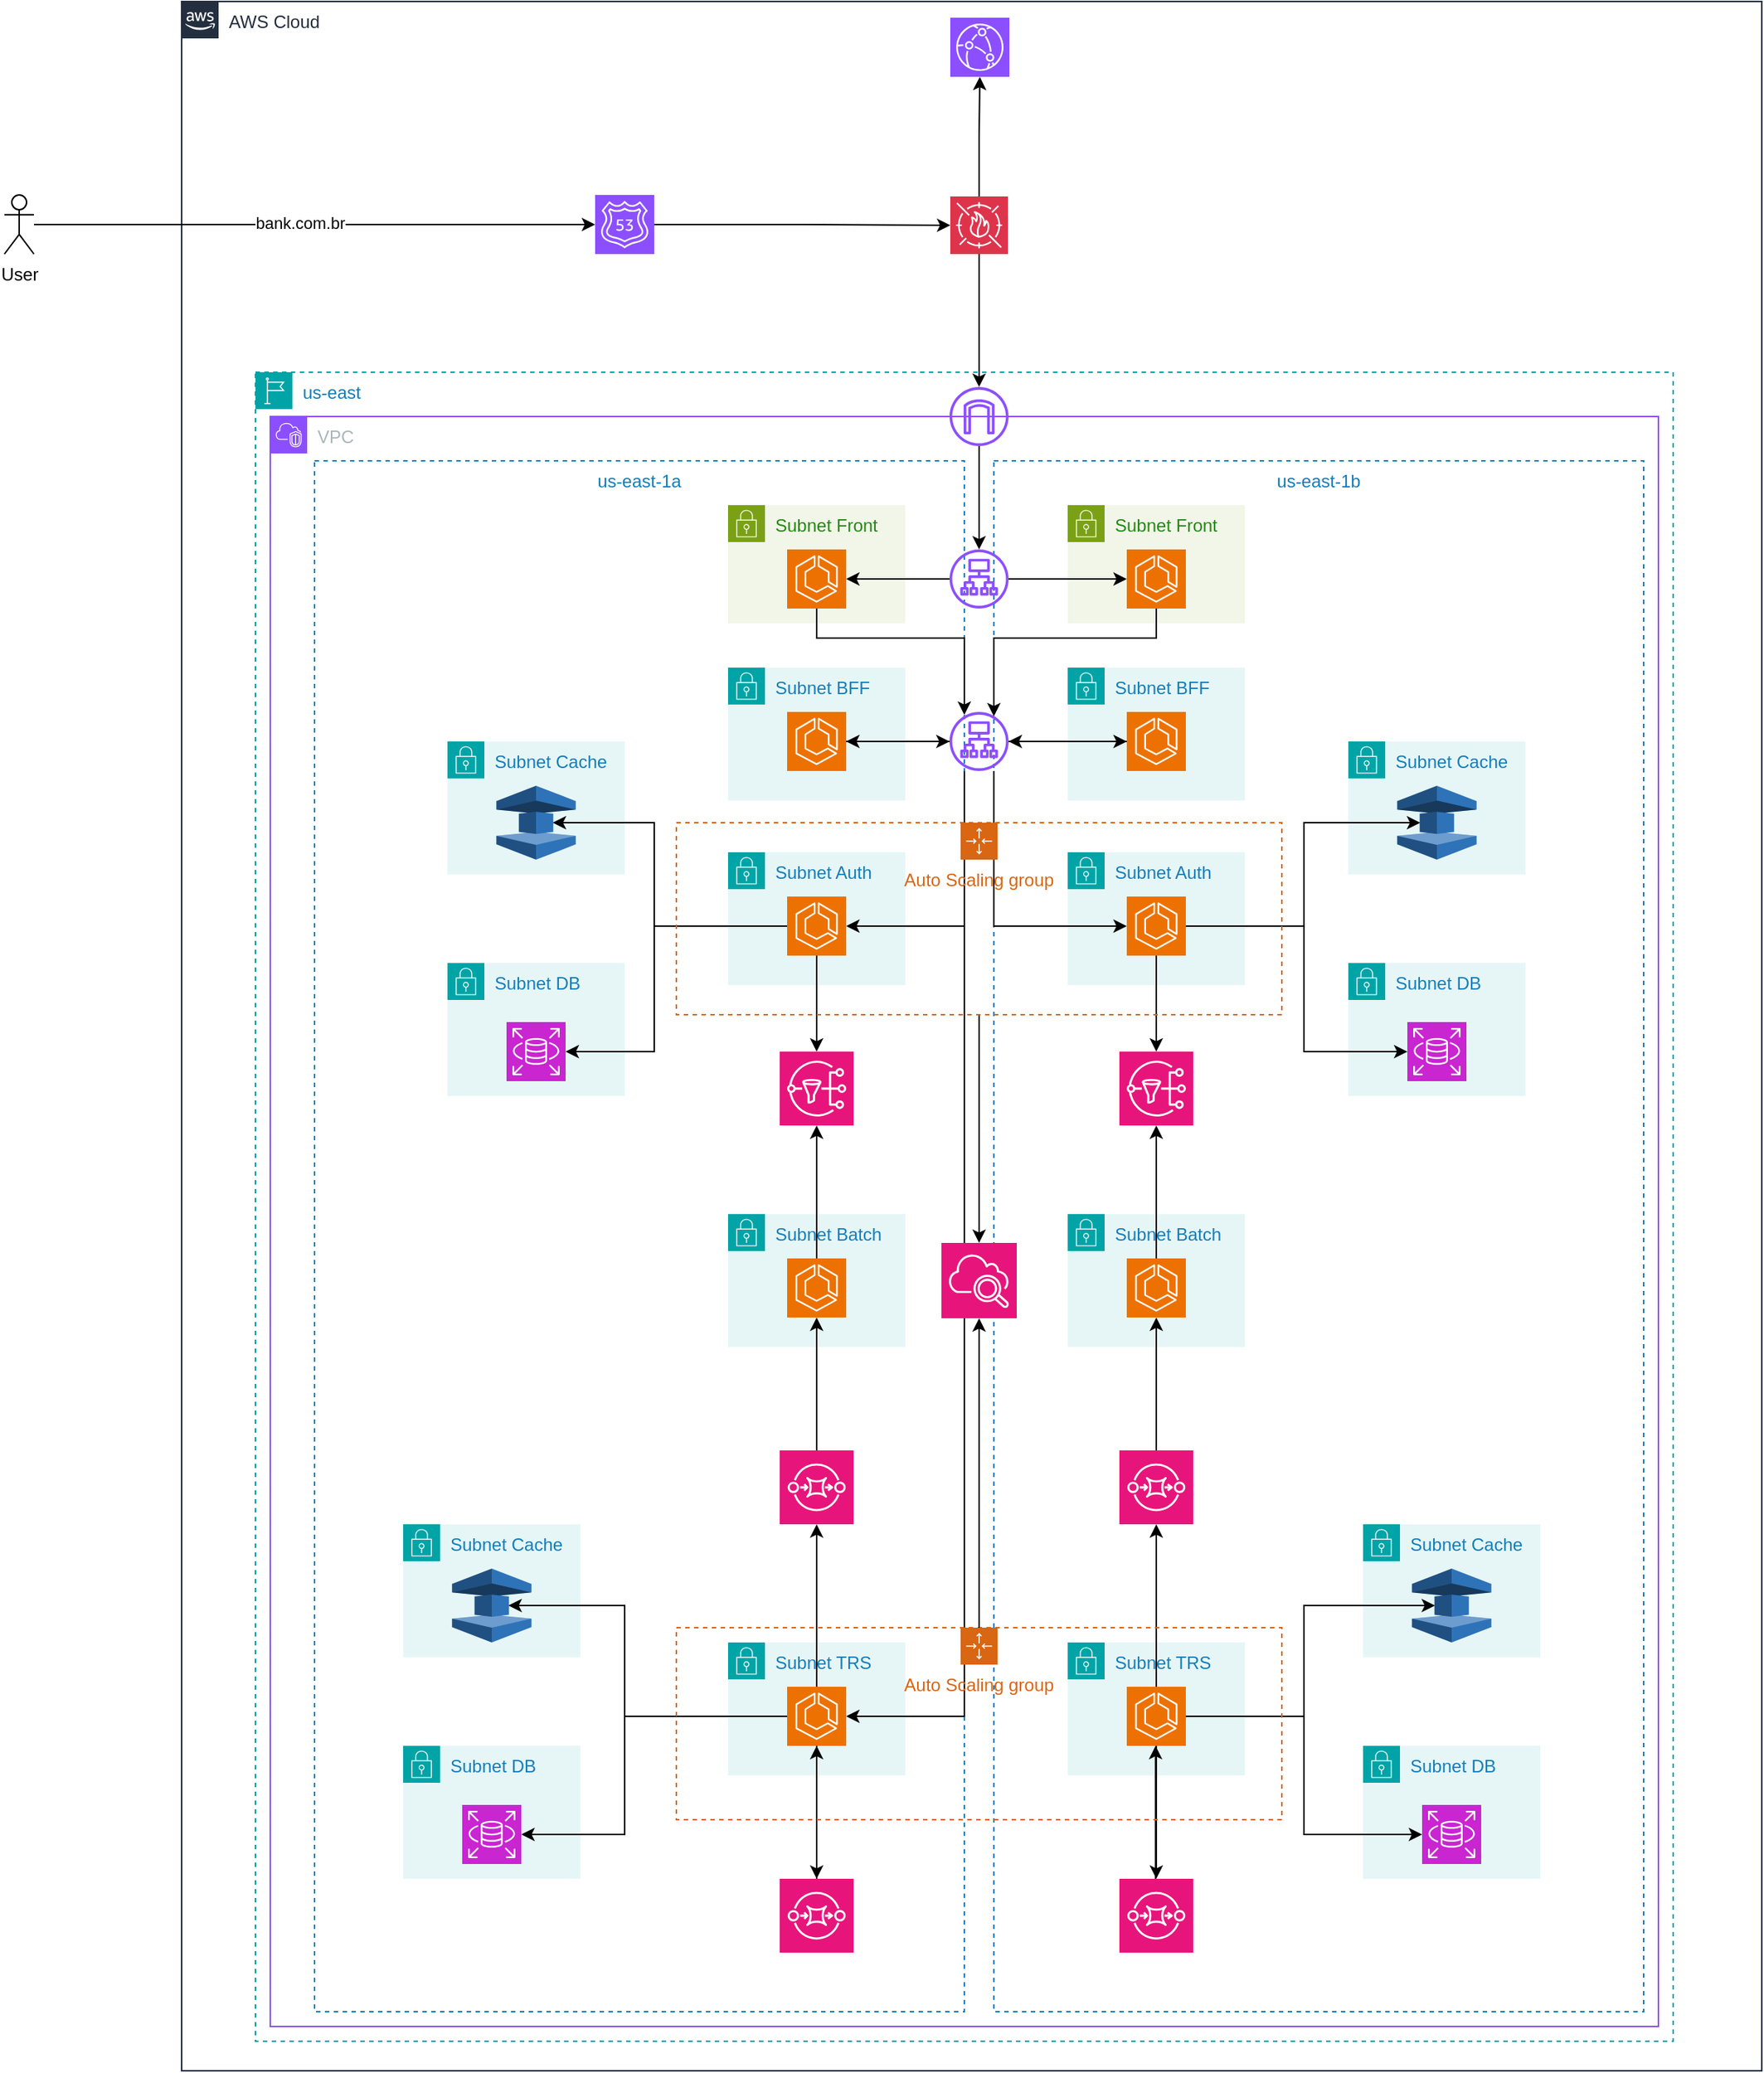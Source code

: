 <mxfile version="28.1.1">
  <diagram name="Página-1" id="1SGVTc56Pcw7ZlJBXdEu">
    <mxGraphModel dx="2775" dy="1402" grid="1" gridSize="10" guides="1" tooltips="1" connect="1" arrows="1" fold="1" page="1" pageScale="1" pageWidth="1600" pageHeight="2000" math="0" shadow="0">
      <root>
        <mxCell id="0" />
        <mxCell id="1" parent="0" />
        <mxCell id="okAwY-tgfTyeRXuGv9zp-173" value="AWS Cloud" style="points=[[0,0],[0.25,0],[0.5,0],[0.75,0],[1,0],[1,0.25],[1,0.5],[1,0.75],[1,1],[0.75,1],[0.5,1],[0.25,1],[0,1],[0,0.75],[0,0.5],[0,0.25]];outlineConnect=0;gradientColor=none;html=1;whiteSpace=wrap;fontSize=12;fontStyle=0;container=1;pointerEvents=0;collapsible=0;recursiveResize=0;shape=mxgraph.aws4.group;grIcon=mxgraph.aws4.group_aws_cloud_alt;strokeColor=#232F3E;fillColor=none;verticalAlign=top;align=left;spacingLeft=30;fontColor=#232F3E;dashed=0;" vertex="1" parent="1">
          <mxGeometry x="290" y="300" width="1070" height="1401" as="geometry" />
        </mxCell>
        <mxCell id="okAwY-tgfTyeRXuGv9zp-6" value="" style="sketch=0;points=[[0,0,0],[0.25,0,0],[0.5,0,0],[0.75,0,0],[1,0,0],[0,1,0],[0.25,1,0],[0.5,1,0],[0.75,1,0],[1,1,0],[0,0.25,0],[0,0.5,0],[0,0.75,0],[1,0.25,0],[1,0.5,0],[1,0.75,0]];outlineConnect=0;fontColor=#232F3E;fillColor=#DD344C;strokeColor=#ffffff;dashed=0;verticalLabelPosition=bottom;verticalAlign=top;align=center;html=1;fontSize=12;fontStyle=0;aspect=fixed;shape=mxgraph.aws4.resourceIcon;resIcon=mxgraph.aws4.waf;" vertex="1" parent="okAwY-tgfTyeRXuGv9zp-173">
          <mxGeometry x="520.5" y="132" width="39" height="39" as="geometry" />
        </mxCell>
        <mxCell id="okAwY-tgfTyeRXuGv9zp-80" value="" style="sketch=0;points=[[0,0,0],[0.25,0,0],[0.5,0,0],[0.75,0,0],[1,0,0],[0,1,0],[0.25,1,0],[0.5,1,0],[0.75,1,0],[1,1,0],[0,0.25,0],[0,0.5,0],[0,0.75,0],[1,0.25,0],[1,0.5,0],[1,0.75,0]];outlineConnect=0;fontColor=#232F3E;fillColor=#8C4FFF;strokeColor=#ffffff;dashed=0;verticalLabelPosition=bottom;verticalAlign=top;align=center;html=1;fontSize=12;fontStyle=0;aspect=fixed;shape=mxgraph.aws4.resourceIcon;resIcon=mxgraph.aws4.cloudfront;" vertex="1" parent="okAwY-tgfTyeRXuGv9zp-173">
          <mxGeometry x="520.5" y="11" width="40" height="40" as="geometry" />
        </mxCell>
        <mxCell id="okAwY-tgfTyeRXuGv9zp-81" value="" style="edgeStyle=orthogonalEdgeStyle;rounded=0;orthogonalLoop=1;jettySize=auto;html=1;" edge="1" parent="okAwY-tgfTyeRXuGv9zp-173" source="okAwY-tgfTyeRXuGv9zp-6" target="okAwY-tgfTyeRXuGv9zp-80">
          <mxGeometry relative="1" as="geometry" />
        </mxCell>
        <mxCell id="okAwY-tgfTyeRXuGv9zp-3" value="" style="edgeStyle=orthogonalEdgeStyle;rounded=0;orthogonalLoop=1;jettySize=auto;html=1;" edge="1" parent="1" source="okAwY-tgfTyeRXuGv9zp-1" target="okAwY-tgfTyeRXuGv9zp-2">
          <mxGeometry relative="1" as="geometry" />
        </mxCell>
        <mxCell id="okAwY-tgfTyeRXuGv9zp-5" value="bank.com.br" style="edgeLabel;html=1;align=center;verticalAlign=middle;resizable=0;points=[];" vertex="1" connectable="0" parent="okAwY-tgfTyeRXuGv9zp-3">
          <mxGeometry x="-0.054" y="1" relative="1" as="geometry">
            <mxPoint as="offset" />
          </mxGeometry>
        </mxCell>
        <mxCell id="okAwY-tgfTyeRXuGv9zp-1" value="User" style="shape=umlActor;verticalLabelPosition=bottom;verticalAlign=top;html=1;outlineConnect=0;" vertex="1" parent="1">
          <mxGeometry x="170" y="431" width="20" height="40" as="geometry" />
        </mxCell>
        <mxCell id="okAwY-tgfTyeRXuGv9zp-7" value="" style="edgeStyle=orthogonalEdgeStyle;rounded=0;orthogonalLoop=1;jettySize=auto;html=1;" edge="1" parent="1" source="okAwY-tgfTyeRXuGv9zp-2" target="okAwY-tgfTyeRXuGv9zp-6">
          <mxGeometry relative="1" as="geometry" />
        </mxCell>
        <mxCell id="okAwY-tgfTyeRXuGv9zp-2" value="" style="sketch=0;points=[[0,0,0],[0.25,0,0],[0.5,0,0],[0.75,0,0],[1,0,0],[0,1,0],[0.25,1,0],[0.5,1,0],[0.75,1,0],[1,1,0],[0,0.25,0],[0,0.5,0],[0,0.75,0],[1,0.25,0],[1,0.5,0],[1,0.75,0]];outlineConnect=0;fontColor=#232F3E;fillColor=#8C4FFF;strokeColor=#ffffff;dashed=0;verticalLabelPosition=bottom;verticalAlign=top;align=center;html=1;fontSize=12;fontStyle=0;aspect=fixed;shape=mxgraph.aws4.resourceIcon;resIcon=mxgraph.aws4.route_53;" vertex="1" parent="1">
          <mxGeometry x="570" y="431" width="40" height="40" as="geometry" />
        </mxCell>
        <mxCell id="okAwY-tgfTyeRXuGv9zp-21" style="edgeStyle=orthogonalEdgeStyle;rounded=0;orthogonalLoop=1;jettySize=auto;html=1;exitX=0.5;exitY=1;exitDx=0;exitDy=0;exitPerimeter=0;" edge="1" parent="1" source="okAwY-tgfTyeRXuGv9zp-6" target="okAwY-tgfTyeRXuGv9zp-20">
          <mxGeometry relative="1" as="geometry" />
        </mxCell>
        <mxCell id="okAwY-tgfTyeRXuGv9zp-10" value="us-east" style="points=[[0,0],[0.25,0],[0.5,0],[0.75,0],[1,0],[1,0.25],[1,0.5],[1,0.75],[1,1],[0.75,1],[0.5,1],[0.25,1],[0,1],[0,0.75],[0,0.5],[0,0.25]];outlineConnect=0;gradientColor=none;html=1;whiteSpace=wrap;fontSize=12;fontStyle=0;container=1;pointerEvents=0;collapsible=0;recursiveResize=0;shape=mxgraph.aws4.group;grIcon=mxgraph.aws4.group_region;strokeColor=#00A4A6;fillColor=none;verticalAlign=top;align=left;spacingLeft=30;fontColor=#147EBA;dashed=1;" vertex="1" parent="1">
          <mxGeometry x="340" y="551" width="960" height="1130" as="geometry" />
        </mxCell>
        <mxCell id="okAwY-tgfTyeRXuGv9zp-11" value="VPC" style="points=[[0,0],[0.25,0],[0.5,0],[0.75,0],[1,0],[1,0.25],[1,0.5],[1,0.75],[1,1],[0.75,1],[0.5,1],[0.25,1],[0,1],[0,0.75],[0,0.5],[0,0.25]];outlineConnect=0;gradientColor=none;html=1;whiteSpace=wrap;fontSize=12;fontStyle=0;container=1;pointerEvents=0;collapsible=0;recursiveResize=0;shape=mxgraph.aws4.group;grIcon=mxgraph.aws4.group_vpc2;strokeColor=#8C4FFF;fillColor=none;verticalAlign=top;align=left;spacingLeft=30;fontColor=#AAB7B8;dashed=0;" vertex="1" parent="okAwY-tgfTyeRXuGv9zp-10">
          <mxGeometry x="10" y="30" width="940" height="1090" as="geometry" />
        </mxCell>
        <mxCell id="okAwY-tgfTyeRXuGv9zp-12" value="us-east-1a" style="fillColor=none;strokeColor=#147EBA;dashed=1;verticalAlign=top;fontStyle=0;fontColor=#147EBA;whiteSpace=wrap;html=1;" vertex="1" parent="okAwY-tgfTyeRXuGv9zp-11">
          <mxGeometry x="30" y="30" width="440" height="1050" as="geometry" />
        </mxCell>
        <mxCell id="okAwY-tgfTyeRXuGv9zp-14" value="us-east-1b" style="fillColor=none;strokeColor=#147EBA;dashed=1;verticalAlign=top;fontStyle=0;fontColor=#147EBA;whiteSpace=wrap;html=1;" vertex="1" parent="okAwY-tgfTyeRXuGv9zp-11">
          <mxGeometry x="490" y="30" width="440" height="1050" as="geometry" />
        </mxCell>
        <mxCell id="okAwY-tgfTyeRXuGv9zp-15" value="Subnet Front" style="points=[[0,0],[0.25,0],[0.5,0],[0.75,0],[1,0],[1,0.25],[1,0.5],[1,0.75],[1,1],[0.75,1],[0.5,1],[0.25,1],[0,1],[0,0.75],[0,0.5],[0,0.25]];outlineConnect=0;gradientColor=none;html=1;whiteSpace=wrap;fontSize=12;fontStyle=0;container=1;pointerEvents=0;collapsible=0;recursiveResize=0;shape=mxgraph.aws4.group;grIcon=mxgraph.aws4.group_security_group;grStroke=0;strokeColor=#7AA116;fillColor=#F2F6E8;verticalAlign=top;align=left;spacingLeft=30;fontColor=#248814;dashed=0;" vertex="1" parent="okAwY-tgfTyeRXuGv9zp-11">
          <mxGeometry x="310" y="60" width="120" height="80" as="geometry" />
        </mxCell>
        <mxCell id="okAwY-tgfTyeRXuGv9zp-27" value="" style="sketch=0;points=[[0,0,0],[0.25,0,0],[0.5,0,0],[0.75,0,0],[1,0,0],[0,1,0],[0.25,1,0],[0.5,1,0],[0.75,1,0],[1,1,0],[0,0.25,0],[0,0.5,0],[0,0.75,0],[1,0.25,0],[1,0.5,0],[1,0.75,0]];outlineConnect=0;fontColor=#232F3E;fillColor=#ED7100;strokeColor=#ffffff;dashed=0;verticalLabelPosition=bottom;verticalAlign=top;align=center;html=1;fontSize=12;fontStyle=0;aspect=fixed;shape=mxgraph.aws4.resourceIcon;resIcon=mxgraph.aws4.ecs;" vertex="1" parent="okAwY-tgfTyeRXuGv9zp-15">
          <mxGeometry x="40" y="30" width="40" height="40" as="geometry" />
        </mxCell>
        <mxCell id="okAwY-tgfTyeRXuGv9zp-19" value="Subnet Front" style="points=[[0,0],[0.25,0],[0.5,0],[0.75,0],[1,0],[1,0.25],[1,0.5],[1,0.75],[1,1],[0.75,1],[0.5,1],[0.25,1],[0,1],[0,0.75],[0,0.5],[0,0.25]];outlineConnect=0;gradientColor=none;html=1;whiteSpace=wrap;fontSize=12;fontStyle=0;container=1;pointerEvents=0;collapsible=0;recursiveResize=0;shape=mxgraph.aws4.group;grIcon=mxgraph.aws4.group_security_group;grStroke=0;strokeColor=#7AA116;fillColor=#F2F6E8;verticalAlign=top;align=left;spacingLeft=30;fontColor=#248814;dashed=0;" vertex="1" parent="okAwY-tgfTyeRXuGv9zp-11">
          <mxGeometry x="540" y="60" width="120" height="80" as="geometry" />
        </mxCell>
        <mxCell id="okAwY-tgfTyeRXuGv9zp-28" value="" style="sketch=0;points=[[0,0,0],[0.25,0,0],[0.5,0,0],[0.75,0,0],[1,0,0],[0,1,0],[0.25,1,0],[0.5,1,0],[0.75,1,0],[1,1,0],[0,0.25,0],[0,0.5,0],[0,0.75,0],[1,0.25,0],[1,0.5,0],[1,0.75,0]];outlineConnect=0;fontColor=#232F3E;fillColor=#ED7100;strokeColor=#ffffff;dashed=0;verticalLabelPosition=bottom;verticalAlign=top;align=center;html=1;fontSize=12;fontStyle=0;aspect=fixed;shape=mxgraph.aws4.resourceIcon;resIcon=mxgraph.aws4.ecs;" vertex="1" parent="okAwY-tgfTyeRXuGv9zp-19">
          <mxGeometry x="40" y="30" width="40" height="40" as="geometry" />
        </mxCell>
        <mxCell id="okAwY-tgfTyeRXuGv9zp-29" value="" style="edgeStyle=orthogonalEdgeStyle;rounded=0;orthogonalLoop=1;jettySize=auto;html=1;" edge="1" parent="okAwY-tgfTyeRXuGv9zp-11" source="okAwY-tgfTyeRXuGv9zp-22" target="okAwY-tgfTyeRXuGv9zp-27">
          <mxGeometry relative="1" as="geometry" />
        </mxCell>
        <mxCell id="okAwY-tgfTyeRXuGv9zp-30" value="" style="edgeStyle=orthogonalEdgeStyle;rounded=0;orthogonalLoop=1;jettySize=auto;html=1;" edge="1" parent="okAwY-tgfTyeRXuGv9zp-11" source="okAwY-tgfTyeRXuGv9zp-22" target="okAwY-tgfTyeRXuGv9zp-28">
          <mxGeometry relative="1" as="geometry" />
        </mxCell>
        <mxCell id="okAwY-tgfTyeRXuGv9zp-22" value="" style="sketch=0;outlineConnect=0;fontColor=#232F3E;gradientColor=none;fillColor=#8C4FFF;strokeColor=none;dashed=0;verticalLabelPosition=bottom;verticalAlign=top;align=center;html=1;fontSize=12;fontStyle=0;aspect=fixed;pointerEvents=1;shape=mxgraph.aws4.application_load_balancer;" vertex="1" parent="okAwY-tgfTyeRXuGv9zp-11">
          <mxGeometry x="460" y="90" width="40" height="40" as="geometry" />
        </mxCell>
        <mxCell id="okAwY-tgfTyeRXuGv9zp-31" value="Subnet BFF" style="points=[[0,0],[0.25,0],[0.5,0],[0.75,0],[1,0],[1,0.25],[1,0.5],[1,0.75],[1,1],[0.75,1],[0.5,1],[0.25,1],[0,1],[0,0.75],[0,0.5],[0,0.25]];outlineConnect=0;gradientColor=none;html=1;whiteSpace=wrap;fontSize=12;fontStyle=0;container=1;pointerEvents=0;collapsible=0;recursiveResize=0;shape=mxgraph.aws4.group;grIcon=mxgraph.aws4.group_security_group;grStroke=0;strokeColor=#00A4A6;fillColor=#E6F6F7;verticalAlign=top;align=left;spacingLeft=30;fontColor=#147EBA;dashed=0;" vertex="1" parent="okAwY-tgfTyeRXuGv9zp-11">
          <mxGeometry x="310" y="170" width="120" height="90" as="geometry" />
        </mxCell>
        <mxCell id="okAwY-tgfTyeRXuGv9zp-32" value="" style="sketch=0;points=[[0,0,0],[0.25,0,0],[0.5,0,0],[0.75,0,0],[1,0,0],[0,1,0],[0.25,1,0],[0.5,1,0],[0.75,1,0],[1,1,0],[0,0.25,0],[0,0.5,0],[0,0.75,0],[1,0.25,0],[1,0.5,0],[1,0.75,0]];outlineConnect=0;fontColor=#232F3E;fillColor=#ED7100;strokeColor=#ffffff;dashed=0;verticalLabelPosition=bottom;verticalAlign=top;align=center;html=1;fontSize=12;fontStyle=0;aspect=fixed;shape=mxgraph.aws4.resourceIcon;resIcon=mxgraph.aws4.ecs;" vertex="1" parent="okAwY-tgfTyeRXuGv9zp-31">
          <mxGeometry x="40" y="30" width="40" height="40" as="geometry" />
        </mxCell>
        <mxCell id="okAwY-tgfTyeRXuGv9zp-33" value="Subnet BFF" style="points=[[0,0],[0.25,0],[0.5,0],[0.75,0],[1,0],[1,0.25],[1,0.5],[1,0.75],[1,1],[0.75,1],[0.5,1],[0.25,1],[0,1],[0,0.75],[0,0.5],[0,0.25]];outlineConnect=0;gradientColor=none;html=1;whiteSpace=wrap;fontSize=12;fontStyle=0;container=1;pointerEvents=0;collapsible=0;recursiveResize=0;shape=mxgraph.aws4.group;grIcon=mxgraph.aws4.group_security_group;grStroke=0;strokeColor=#00A4A6;fillColor=#E6F6F7;verticalAlign=top;align=left;spacingLeft=30;fontColor=#147EBA;dashed=0;" vertex="1" parent="okAwY-tgfTyeRXuGv9zp-11">
          <mxGeometry x="540" y="170" width="120" height="90" as="geometry" />
        </mxCell>
        <mxCell id="okAwY-tgfTyeRXuGv9zp-34" value="" style="sketch=0;points=[[0,0,0],[0.25,0,0],[0.5,0,0],[0.75,0,0],[1,0,0],[0,1,0],[0.25,1,0],[0.5,1,0],[0.75,1,0],[1,1,0],[0,0.25,0],[0,0.5,0],[0,0.75,0],[1,0.25,0],[1,0.5,0],[1,0.75,0]];outlineConnect=0;fontColor=#232F3E;fillColor=#ED7100;strokeColor=#ffffff;dashed=0;verticalLabelPosition=bottom;verticalAlign=top;align=center;html=1;fontSize=12;fontStyle=0;aspect=fixed;shape=mxgraph.aws4.resourceIcon;resIcon=mxgraph.aws4.ecs;" vertex="1" parent="okAwY-tgfTyeRXuGv9zp-33">
          <mxGeometry x="40" y="30" width="40" height="40" as="geometry" />
        </mxCell>
        <mxCell id="okAwY-tgfTyeRXuGv9zp-38" value="" style="edgeStyle=orthogonalEdgeStyle;rounded=0;orthogonalLoop=1;jettySize=auto;html=1;" edge="1" parent="okAwY-tgfTyeRXuGv9zp-11" source="okAwY-tgfTyeRXuGv9zp-35" target="okAwY-tgfTyeRXuGv9zp-32">
          <mxGeometry relative="1" as="geometry">
            <Array as="points">
              <mxPoint x="430" y="220" />
              <mxPoint x="430" y="220" />
            </Array>
          </mxGeometry>
        </mxCell>
        <mxCell id="okAwY-tgfTyeRXuGv9zp-39" value="" style="edgeStyle=orthogonalEdgeStyle;rounded=0;orthogonalLoop=1;jettySize=auto;html=1;" edge="1" parent="okAwY-tgfTyeRXuGv9zp-11" source="okAwY-tgfTyeRXuGv9zp-35" target="okAwY-tgfTyeRXuGv9zp-34">
          <mxGeometry relative="1" as="geometry" />
        </mxCell>
        <mxCell id="okAwY-tgfTyeRXuGv9zp-35" value="" style="sketch=0;outlineConnect=0;fontColor=#232F3E;gradientColor=none;fillColor=#8C4FFF;strokeColor=none;dashed=0;verticalLabelPosition=bottom;verticalAlign=top;align=center;html=1;fontSize=12;fontStyle=0;aspect=fixed;pointerEvents=1;shape=mxgraph.aws4.application_load_balancer;" vertex="1" parent="okAwY-tgfTyeRXuGv9zp-11">
          <mxGeometry x="460" y="200" width="40" height="40" as="geometry" />
        </mxCell>
        <mxCell id="okAwY-tgfTyeRXuGv9zp-41" style="edgeStyle=orthogonalEdgeStyle;rounded=0;orthogonalLoop=1;jettySize=auto;html=1;exitX=1;exitY=0.5;exitDx=0;exitDy=0;exitPerimeter=0;" edge="1" parent="okAwY-tgfTyeRXuGv9zp-11" source="okAwY-tgfTyeRXuGv9zp-32" target="okAwY-tgfTyeRXuGv9zp-35">
          <mxGeometry relative="1" as="geometry" />
        </mxCell>
        <mxCell id="okAwY-tgfTyeRXuGv9zp-42" style="edgeStyle=orthogonalEdgeStyle;rounded=0;orthogonalLoop=1;jettySize=auto;html=1;exitX=0;exitY=0.5;exitDx=0;exitDy=0;exitPerimeter=0;" edge="1" parent="okAwY-tgfTyeRXuGv9zp-11" source="okAwY-tgfTyeRXuGv9zp-34" target="okAwY-tgfTyeRXuGv9zp-35">
          <mxGeometry relative="1" as="geometry" />
        </mxCell>
        <mxCell id="okAwY-tgfTyeRXuGv9zp-44" style="edgeStyle=orthogonalEdgeStyle;rounded=0;orthogonalLoop=1;jettySize=auto;html=1;exitX=0.5;exitY=1;exitDx=0;exitDy=0;exitPerimeter=0;entryX=0.25;entryY=0.05;entryDx=0;entryDy=0;entryPerimeter=0;" edge="1" parent="okAwY-tgfTyeRXuGv9zp-11" source="okAwY-tgfTyeRXuGv9zp-27" target="okAwY-tgfTyeRXuGv9zp-35">
          <mxGeometry relative="1" as="geometry">
            <Array as="points">
              <mxPoint x="370" y="150" />
              <mxPoint x="470" y="150" />
            </Array>
          </mxGeometry>
        </mxCell>
        <mxCell id="okAwY-tgfTyeRXuGv9zp-45" style="edgeStyle=orthogonalEdgeStyle;rounded=0;orthogonalLoop=1;jettySize=auto;html=1;exitX=0.5;exitY=1;exitDx=0;exitDy=0;exitPerimeter=0;" edge="1" parent="okAwY-tgfTyeRXuGv9zp-11" source="okAwY-tgfTyeRXuGv9zp-28">
          <mxGeometry relative="1" as="geometry">
            <mxPoint x="490" y="203" as="targetPoint" />
            <Array as="points">
              <mxPoint x="600" y="150" />
              <mxPoint x="490" y="150" />
            </Array>
          </mxGeometry>
        </mxCell>
        <mxCell id="okAwY-tgfTyeRXuGv9zp-46" value="Subnet Auth" style="points=[[0,0],[0.25,0],[0.5,0],[0.75,0],[1,0],[1,0.25],[1,0.5],[1,0.75],[1,1],[0.75,1],[0.5,1],[0.25,1],[0,1],[0,0.75],[0,0.5],[0,0.25]];outlineConnect=0;gradientColor=none;html=1;whiteSpace=wrap;fontSize=12;fontStyle=0;container=1;pointerEvents=0;collapsible=0;recursiveResize=0;shape=mxgraph.aws4.group;grIcon=mxgraph.aws4.group_security_group;grStroke=0;strokeColor=#00A4A6;fillColor=#E6F6F7;verticalAlign=top;align=left;spacingLeft=30;fontColor=#147EBA;dashed=0;" vertex="1" parent="okAwY-tgfTyeRXuGv9zp-11">
          <mxGeometry x="310" y="295" width="120" height="90" as="geometry" />
        </mxCell>
        <mxCell id="okAwY-tgfTyeRXuGv9zp-47" value="" style="sketch=0;points=[[0,0,0],[0.25,0,0],[0.5,0,0],[0.75,0,0],[1,0,0],[0,1,0],[0.25,1,0],[0.5,1,0],[0.75,1,0],[1,1,0],[0,0.25,0],[0,0.5,0],[0,0.75,0],[1,0.25,0],[1,0.5,0],[1,0.75,0]];outlineConnect=0;fontColor=#232F3E;fillColor=#ED7100;strokeColor=#ffffff;dashed=0;verticalLabelPosition=bottom;verticalAlign=top;align=center;html=1;fontSize=12;fontStyle=0;aspect=fixed;shape=mxgraph.aws4.resourceIcon;resIcon=mxgraph.aws4.ecs;" vertex="1" parent="okAwY-tgfTyeRXuGv9zp-46">
          <mxGeometry x="40" y="30" width="40" height="40" as="geometry" />
        </mxCell>
        <mxCell id="okAwY-tgfTyeRXuGv9zp-51" value="" style="edgeStyle=orthogonalEdgeStyle;rounded=0;orthogonalLoop=1;jettySize=auto;html=1;entryX=1;entryY=0.5;entryDx=0;entryDy=0;entryPerimeter=0;" edge="1" parent="okAwY-tgfTyeRXuGv9zp-11" source="okAwY-tgfTyeRXuGv9zp-35" target="okAwY-tgfTyeRXuGv9zp-47">
          <mxGeometry relative="1" as="geometry">
            <mxPoint x="480" y="310" as="targetPoint" />
            <Array as="points">
              <mxPoint x="470" y="345" />
            </Array>
          </mxGeometry>
        </mxCell>
        <mxCell id="okAwY-tgfTyeRXuGv9zp-53" value="Subnet Cache" style="points=[[0,0],[0.25,0],[0.5,0],[0.75,0],[1,0],[1,0.25],[1,0.5],[1,0.75],[1,1],[0.75,1],[0.5,1],[0.25,1],[0,1],[0,0.75],[0,0.5],[0,0.25]];outlineConnect=0;gradientColor=none;html=1;whiteSpace=wrap;fontSize=12;fontStyle=0;container=1;pointerEvents=0;collapsible=0;recursiveResize=0;shape=mxgraph.aws4.group;grIcon=mxgraph.aws4.group_security_group;grStroke=0;strokeColor=#00A4A6;fillColor=#E6F6F7;verticalAlign=top;align=left;spacingLeft=30;fontColor=#147EBA;dashed=0;" vertex="1" parent="okAwY-tgfTyeRXuGv9zp-11">
          <mxGeometry x="120" y="220" width="120" height="90" as="geometry" />
        </mxCell>
        <mxCell id="okAwY-tgfTyeRXuGv9zp-55" value="" style="outlineConnect=0;dashed=0;verticalLabelPosition=bottom;verticalAlign=top;align=center;html=1;shape=mxgraph.aws3.elasticache;fillColor=#2E73B8;gradientColor=none;" vertex="1" parent="okAwY-tgfTyeRXuGv9zp-53">
          <mxGeometry x="33.13" y="30" width="53.75" height="50" as="geometry" />
        </mxCell>
        <mxCell id="okAwY-tgfTyeRXuGv9zp-56" value="Subnet DB" style="points=[[0,0],[0.25,0],[0.5,0],[0.75,0],[1,0],[1,0.25],[1,0.5],[1,0.75],[1,1],[0.75,1],[0.5,1],[0.25,1],[0,1],[0,0.75],[0,0.5],[0,0.25]];outlineConnect=0;gradientColor=none;html=1;whiteSpace=wrap;fontSize=12;fontStyle=0;container=1;pointerEvents=0;collapsible=0;recursiveResize=0;shape=mxgraph.aws4.group;grIcon=mxgraph.aws4.group_security_group;grStroke=0;strokeColor=#00A4A6;fillColor=#E6F6F7;verticalAlign=top;align=left;spacingLeft=30;fontColor=#147EBA;dashed=0;" vertex="1" parent="okAwY-tgfTyeRXuGv9zp-11">
          <mxGeometry x="120" y="370" width="120" height="90" as="geometry" />
        </mxCell>
        <mxCell id="okAwY-tgfTyeRXuGv9zp-58" style="edgeStyle=orthogonalEdgeStyle;rounded=0;orthogonalLoop=1;jettySize=auto;html=1;exitX=0;exitY=0.5;exitDx=0;exitDy=0;exitPerimeter=0;entryX=0.71;entryY=0.5;entryDx=0;entryDy=0;entryPerimeter=0;" edge="1" parent="okAwY-tgfTyeRXuGv9zp-11" source="okAwY-tgfTyeRXuGv9zp-47" target="okAwY-tgfTyeRXuGv9zp-55">
          <mxGeometry relative="1" as="geometry">
            <Array as="points">
              <mxPoint x="260" y="345" />
              <mxPoint x="260" y="275" />
            </Array>
          </mxGeometry>
        </mxCell>
        <mxCell id="okAwY-tgfTyeRXuGv9zp-59" style="edgeStyle=orthogonalEdgeStyle;rounded=0;orthogonalLoop=1;jettySize=auto;html=1;exitX=0;exitY=0.5;exitDx=0;exitDy=0;exitPerimeter=0;entryX=1;entryY=0.5;entryDx=0;entryDy=0;entryPerimeter=0;" edge="1" parent="okAwY-tgfTyeRXuGv9zp-11" source="okAwY-tgfTyeRXuGv9zp-47" target="okAwY-tgfTyeRXuGv9zp-67">
          <mxGeometry relative="1" as="geometry">
            <mxPoint x="191.292" y="425" as="targetPoint" />
            <Array as="points">
              <mxPoint x="260" y="345" />
              <mxPoint x="260" y="430" />
            </Array>
          </mxGeometry>
        </mxCell>
        <mxCell id="okAwY-tgfTyeRXuGv9zp-60" value="" style="sketch=0;points=[[0,0,0],[0.25,0,0],[0.5,0,0],[0.75,0,0],[1,0,0],[0,1,0],[0.25,1,0],[0.5,1,0],[0.75,1,0],[1,1,0],[0,0.25,0],[0,0.5,0],[0,0.75,0],[1,0.25,0],[1,0.5,0],[1,0.75,0]];outlineConnect=0;fontColor=#232F3E;fillColor=#E7157B;strokeColor=#ffffff;dashed=0;verticalLabelPosition=bottom;verticalAlign=top;align=center;html=1;fontSize=12;fontStyle=0;aspect=fixed;shape=mxgraph.aws4.resourceIcon;resIcon=mxgraph.aws4.sns;" vertex="1" parent="okAwY-tgfTyeRXuGv9zp-11">
          <mxGeometry x="345" y="430" width="50" height="50" as="geometry" />
        </mxCell>
        <mxCell id="okAwY-tgfTyeRXuGv9zp-61" value="" style="edgeStyle=orthogonalEdgeStyle;rounded=0;orthogonalLoop=1;jettySize=auto;html=1;" edge="1" parent="okAwY-tgfTyeRXuGv9zp-11" source="okAwY-tgfTyeRXuGv9zp-47" target="okAwY-tgfTyeRXuGv9zp-60">
          <mxGeometry relative="1" as="geometry" />
        </mxCell>
        <mxCell id="okAwY-tgfTyeRXuGv9zp-62" value="Subnet Batch" style="points=[[0,0],[0.25,0],[0.5,0],[0.75,0],[1,0],[1,0.25],[1,0.5],[1,0.75],[1,1],[0.75,1],[0.5,1],[0.25,1],[0,1],[0,0.75],[0,0.5],[0,0.25]];outlineConnect=0;gradientColor=none;html=1;whiteSpace=wrap;fontSize=12;fontStyle=0;container=1;pointerEvents=0;collapsible=0;recursiveResize=0;shape=mxgraph.aws4.group;grIcon=mxgraph.aws4.group_security_group;grStroke=0;strokeColor=#00A4A6;fillColor=#E6F6F7;verticalAlign=top;align=left;spacingLeft=30;fontColor=#147EBA;dashed=0;" vertex="1" parent="okAwY-tgfTyeRXuGv9zp-11">
          <mxGeometry x="310" y="540" width="120" height="90" as="geometry" />
        </mxCell>
        <mxCell id="okAwY-tgfTyeRXuGv9zp-63" value="" style="sketch=0;points=[[0,0,0],[0.25,0,0],[0.5,0,0],[0.75,0,0],[1,0,0],[0,1,0],[0.25,1,0],[0.5,1,0],[0.75,1,0],[1,1,0],[0,0.25,0],[0,0.5,0],[0,0.75,0],[1,0.25,0],[1,0.5,0],[1,0.75,0]];outlineConnect=0;fontColor=#232F3E;fillColor=#ED7100;strokeColor=#ffffff;dashed=0;verticalLabelPosition=bottom;verticalAlign=top;align=center;html=1;fontSize=12;fontStyle=0;aspect=fixed;shape=mxgraph.aws4.resourceIcon;resIcon=mxgraph.aws4.ecs;" vertex="1" parent="okAwY-tgfTyeRXuGv9zp-62">
          <mxGeometry x="40" y="30" width="40" height="40" as="geometry" />
        </mxCell>
        <mxCell id="okAwY-tgfTyeRXuGv9zp-64" value="" style="edgeStyle=orthogonalEdgeStyle;rounded=0;orthogonalLoop=1;jettySize=auto;html=1;" edge="1" parent="okAwY-tgfTyeRXuGv9zp-11" source="okAwY-tgfTyeRXuGv9zp-63" target="okAwY-tgfTyeRXuGv9zp-60">
          <mxGeometry relative="1" as="geometry" />
        </mxCell>
        <mxCell id="okAwY-tgfTyeRXuGv9zp-65" value="Subnet TRS" style="points=[[0,0],[0.25,0],[0.5,0],[0.75,0],[1,0],[1,0.25],[1,0.5],[1,0.75],[1,1],[0.75,1],[0.5,1],[0.25,1],[0,1],[0,0.75],[0,0.5],[0,0.25]];outlineConnect=0;gradientColor=none;html=1;whiteSpace=wrap;fontSize=12;fontStyle=0;container=1;pointerEvents=0;collapsible=0;recursiveResize=0;shape=mxgraph.aws4.group;grIcon=mxgraph.aws4.group_security_group;grStroke=0;strokeColor=#00A4A6;fillColor=#E6F6F7;verticalAlign=top;align=left;spacingLeft=30;fontColor=#147EBA;dashed=0;" vertex="1" parent="okAwY-tgfTyeRXuGv9zp-11">
          <mxGeometry x="310" y="830" width="120" height="90" as="geometry" />
        </mxCell>
        <mxCell id="okAwY-tgfTyeRXuGv9zp-66" value="" style="sketch=0;points=[[0,0,0],[0.25,0,0],[0.5,0,0],[0.75,0,0],[1,0,0],[0,1,0],[0.25,1,0],[0.5,1,0],[0.75,1,0],[1,1,0],[0,0.25,0],[0,0.5,0],[0,0.75,0],[1,0.25,0],[1,0.5,0],[1,0.75,0]];outlineConnect=0;fontColor=#232F3E;fillColor=#ED7100;strokeColor=#ffffff;dashed=0;verticalLabelPosition=bottom;verticalAlign=top;align=center;html=1;fontSize=12;fontStyle=0;aspect=fixed;shape=mxgraph.aws4.resourceIcon;resIcon=mxgraph.aws4.ecs;" vertex="1" parent="okAwY-tgfTyeRXuGv9zp-65">
          <mxGeometry x="40" y="30" width="40" height="40" as="geometry" />
        </mxCell>
        <mxCell id="okAwY-tgfTyeRXuGv9zp-67" value="" style="sketch=0;points=[[0,0,0],[0.25,0,0],[0.5,0,0],[0.75,0,0],[1,0,0],[0,1,0],[0.25,1,0],[0.5,1,0],[0.75,1,0],[1,1,0],[0,0.25,0],[0,0.5,0],[0,0.75,0],[1,0.25,0],[1,0.5,0],[1,0.75,0]];outlineConnect=0;fontColor=#232F3E;fillColor=#C925D1;strokeColor=#ffffff;dashed=0;verticalLabelPosition=bottom;verticalAlign=top;align=center;html=1;fontSize=12;fontStyle=0;aspect=fixed;shape=mxgraph.aws4.resourceIcon;resIcon=mxgraph.aws4.rds;" vertex="1" parent="okAwY-tgfTyeRXuGv9zp-11">
          <mxGeometry x="160" y="410" width="40" height="40" as="geometry" />
        </mxCell>
        <mxCell id="okAwY-tgfTyeRXuGv9zp-68" value="Subnet Cache" style="points=[[0,0],[0.25,0],[0.5,0],[0.75,0],[1,0],[1,0.25],[1,0.5],[1,0.75],[1,1],[0.75,1],[0.5,1],[0.25,1],[0,1],[0,0.75],[0,0.5],[0,0.25]];outlineConnect=0;gradientColor=none;html=1;whiteSpace=wrap;fontSize=12;fontStyle=0;container=1;pointerEvents=0;collapsible=0;recursiveResize=0;shape=mxgraph.aws4.group;grIcon=mxgraph.aws4.group_security_group;grStroke=0;strokeColor=#00A4A6;fillColor=#E6F6F7;verticalAlign=top;align=left;spacingLeft=30;fontColor=#147EBA;dashed=0;" vertex="1" parent="okAwY-tgfTyeRXuGv9zp-11">
          <mxGeometry x="90" y="750" width="120" height="90" as="geometry" />
        </mxCell>
        <mxCell id="okAwY-tgfTyeRXuGv9zp-69" value="" style="outlineConnect=0;dashed=0;verticalLabelPosition=bottom;verticalAlign=top;align=center;html=1;shape=mxgraph.aws3.elasticache;fillColor=#2E73B8;gradientColor=none;" vertex="1" parent="okAwY-tgfTyeRXuGv9zp-68">
          <mxGeometry x="33.13" y="30" width="53.75" height="50" as="geometry" />
        </mxCell>
        <mxCell id="okAwY-tgfTyeRXuGv9zp-70" value="Subnet DB" style="points=[[0,0],[0.25,0],[0.5,0],[0.75,0],[1,0],[1,0.25],[1,0.5],[1,0.75],[1,1],[0.75,1],[0.5,1],[0.25,1],[0,1],[0,0.75],[0,0.5],[0,0.25]];outlineConnect=0;gradientColor=none;html=1;whiteSpace=wrap;fontSize=12;fontStyle=0;container=1;pointerEvents=0;collapsible=0;recursiveResize=0;shape=mxgraph.aws4.group;grIcon=mxgraph.aws4.group_security_group;grStroke=0;strokeColor=#00A4A6;fillColor=#E6F6F7;verticalAlign=top;align=left;spacingLeft=30;fontColor=#147EBA;dashed=0;" vertex="1" parent="okAwY-tgfTyeRXuGv9zp-11">
          <mxGeometry x="90" y="900" width="120" height="90" as="geometry" />
        </mxCell>
        <mxCell id="okAwY-tgfTyeRXuGv9zp-71" value="" style="sketch=0;points=[[0,0,0],[0.25,0,0],[0.5,0,0],[0.75,0,0],[1,0,0],[0,1,0],[0.25,1,0],[0.5,1,0],[0.75,1,0],[1,1,0],[0,0.25,0],[0,0.5,0],[0,0.75,0],[1,0.25,0],[1,0.5,0],[1,0.75,0]];outlineConnect=0;fontColor=#232F3E;fillColor=#C925D1;strokeColor=#ffffff;dashed=0;verticalLabelPosition=bottom;verticalAlign=top;align=center;html=1;fontSize=12;fontStyle=0;aspect=fixed;shape=mxgraph.aws4.resourceIcon;resIcon=mxgraph.aws4.rds;" vertex="1" parent="okAwY-tgfTyeRXuGv9zp-11">
          <mxGeometry x="130" y="940" width="40" height="40" as="geometry" />
        </mxCell>
        <mxCell id="okAwY-tgfTyeRXuGv9zp-74" value="" style="edgeStyle=orthogonalEdgeStyle;rounded=0;orthogonalLoop=1;jettySize=auto;html=1;" edge="1" parent="okAwY-tgfTyeRXuGv9zp-11" source="okAwY-tgfTyeRXuGv9zp-72" target="okAwY-tgfTyeRXuGv9zp-63">
          <mxGeometry relative="1" as="geometry" />
        </mxCell>
        <mxCell id="okAwY-tgfTyeRXuGv9zp-72" value="" style="sketch=0;points=[[0,0,0],[0.25,0,0],[0.5,0,0],[0.75,0,0],[1,0,0],[0,1,0],[0.25,1,0],[0.5,1,0],[0.75,1,0],[1,1,0],[0,0.25,0],[0,0.5,0],[0,0.75,0],[1,0.25,0],[1,0.5,0],[1,0.75,0]];outlineConnect=0;fontColor=#232F3E;fillColor=#E7157B;strokeColor=#ffffff;dashed=0;verticalLabelPosition=bottom;verticalAlign=top;align=center;html=1;fontSize=12;fontStyle=0;aspect=fixed;shape=mxgraph.aws4.resourceIcon;resIcon=mxgraph.aws4.sqs;" vertex="1" parent="okAwY-tgfTyeRXuGv9zp-11">
          <mxGeometry x="345" y="700" width="50" height="50" as="geometry" />
        </mxCell>
        <mxCell id="okAwY-tgfTyeRXuGv9zp-73" value="" style="edgeStyle=orthogonalEdgeStyle;rounded=0;orthogonalLoop=1;jettySize=auto;html=1;" edge="1" parent="okAwY-tgfTyeRXuGv9zp-11" source="okAwY-tgfTyeRXuGv9zp-66" target="okAwY-tgfTyeRXuGv9zp-72">
          <mxGeometry relative="1" as="geometry" />
        </mxCell>
        <mxCell id="okAwY-tgfTyeRXuGv9zp-75" style="edgeStyle=orthogonalEdgeStyle;rounded=0;orthogonalLoop=1;jettySize=auto;html=1;exitX=0;exitY=0.5;exitDx=0;exitDy=0;exitPerimeter=0;entryX=0.71;entryY=0.5;entryDx=0;entryDy=0;entryPerimeter=0;" edge="1" parent="okAwY-tgfTyeRXuGv9zp-11" source="okAwY-tgfTyeRXuGv9zp-66" target="okAwY-tgfTyeRXuGv9zp-69">
          <mxGeometry relative="1" as="geometry">
            <Array as="points">
              <mxPoint x="240" y="880" />
              <mxPoint x="240" y="805" />
            </Array>
          </mxGeometry>
        </mxCell>
        <mxCell id="okAwY-tgfTyeRXuGv9zp-76" style="edgeStyle=orthogonalEdgeStyle;rounded=0;orthogonalLoop=1;jettySize=auto;html=1;exitX=0;exitY=0.5;exitDx=0;exitDy=0;exitPerimeter=0;entryX=1;entryY=0.5;entryDx=0;entryDy=0;entryPerimeter=0;" edge="1" parent="okAwY-tgfTyeRXuGv9zp-11" source="okAwY-tgfTyeRXuGv9zp-66" target="okAwY-tgfTyeRXuGv9zp-71">
          <mxGeometry relative="1" as="geometry">
            <Array as="points">
              <mxPoint x="240" y="880" />
              <mxPoint x="240" y="960" />
            </Array>
          </mxGeometry>
        </mxCell>
        <mxCell id="okAwY-tgfTyeRXuGv9zp-77" value="" style="sketch=0;points=[[0,0,0],[0.25,0,0],[0.5,0,0],[0.75,0,0],[1,0,0],[0,1,0],[0.25,1,0],[0.5,1,0],[0.75,1,0],[1,1,0],[0,0.25,0],[0,0.5,0],[0,0.75,0],[1,0.25,0],[1,0.5,0],[1,0.75,0]];outlineConnect=0;fontColor=#232F3E;fillColor=#E7157B;strokeColor=#ffffff;dashed=0;verticalLabelPosition=bottom;verticalAlign=top;align=center;html=1;fontSize=12;fontStyle=0;aspect=fixed;shape=mxgraph.aws4.resourceIcon;resIcon=mxgraph.aws4.sqs;" vertex="1" parent="okAwY-tgfTyeRXuGv9zp-11">
          <mxGeometry x="345" y="990" width="50" height="50" as="geometry" />
        </mxCell>
        <mxCell id="okAwY-tgfTyeRXuGv9zp-78" value="" style="edgeStyle=orthogonalEdgeStyle;rounded=0;orthogonalLoop=1;jettySize=auto;html=1;" edge="1" parent="okAwY-tgfTyeRXuGv9zp-11" source="okAwY-tgfTyeRXuGv9zp-66" target="okAwY-tgfTyeRXuGv9zp-77">
          <mxGeometry relative="1" as="geometry" />
        </mxCell>
        <mxCell id="okAwY-tgfTyeRXuGv9zp-79" style="edgeStyle=orthogonalEdgeStyle;rounded=0;orthogonalLoop=1;jettySize=auto;html=1;exitX=0.5;exitY=0;exitDx=0;exitDy=0;exitPerimeter=0;entryX=0.5;entryY=1;entryDx=0;entryDy=0;entryPerimeter=0;" edge="1" parent="okAwY-tgfTyeRXuGv9zp-11" source="okAwY-tgfTyeRXuGv9zp-77" target="okAwY-tgfTyeRXuGv9zp-66">
          <mxGeometry relative="1" as="geometry" />
        </mxCell>
        <mxCell id="okAwY-tgfTyeRXuGv9zp-82" value="" style="edgeStyle=orthogonalEdgeStyle;rounded=0;orthogonalLoop=1;jettySize=auto;html=1;entryX=1;entryY=0.5;entryDx=0;entryDy=0;entryPerimeter=0;" edge="1" parent="okAwY-tgfTyeRXuGv9zp-11" target="okAwY-tgfTyeRXuGv9zp-66">
          <mxGeometry relative="1" as="geometry">
            <mxPoint x="470" y="240" as="sourcePoint" />
            <mxPoint x="400" y="355" as="targetPoint" />
            <Array as="points">
              <mxPoint x="470" y="880" />
            </Array>
          </mxGeometry>
        </mxCell>
        <mxCell id="okAwY-tgfTyeRXuGv9zp-141" value="Subnet Auth" style="points=[[0,0],[0.25,0],[0.5,0],[0.75,0],[1,0],[1,0.25],[1,0.5],[1,0.75],[1,1],[0.75,1],[0.5,1],[0.25,1],[0,1],[0,0.75],[0,0.5],[0,0.25]];outlineConnect=0;gradientColor=none;html=1;whiteSpace=wrap;fontSize=12;fontStyle=0;container=1;pointerEvents=0;collapsible=0;recursiveResize=0;shape=mxgraph.aws4.group;grIcon=mxgraph.aws4.group_security_group;grStroke=0;strokeColor=#00A4A6;fillColor=#E6F6F7;verticalAlign=top;align=left;spacingLeft=30;fontColor=#147EBA;dashed=0;" vertex="1" parent="okAwY-tgfTyeRXuGv9zp-11">
          <mxGeometry x="540" y="295" width="120" height="90" as="geometry" />
        </mxCell>
        <mxCell id="okAwY-tgfTyeRXuGv9zp-142" value="" style="sketch=0;points=[[0,0,0],[0.25,0,0],[0.5,0,0],[0.75,0,0],[1,0,0],[0,1,0],[0.25,1,0],[0.5,1,0],[0.75,1,0],[1,1,0],[0,0.25,0],[0,0.5,0],[0,0.75,0],[1,0.25,0],[1,0.5,0],[1,0.75,0]];outlineConnect=0;fontColor=#232F3E;fillColor=#ED7100;strokeColor=#ffffff;dashed=0;verticalLabelPosition=bottom;verticalAlign=top;align=center;html=1;fontSize=12;fontStyle=0;aspect=fixed;shape=mxgraph.aws4.resourceIcon;resIcon=mxgraph.aws4.ecs;" vertex="1" parent="okAwY-tgfTyeRXuGv9zp-141">
          <mxGeometry x="40" y="30" width="40" height="40" as="geometry" />
        </mxCell>
        <mxCell id="okAwY-tgfTyeRXuGv9zp-52" value="" style="edgeStyle=orthogonalEdgeStyle;rounded=0;orthogonalLoop=1;jettySize=auto;html=1;entryX=0;entryY=0.5;entryDx=0;entryDy=0;entryPerimeter=0;" edge="1" parent="okAwY-tgfTyeRXuGv9zp-11" source="okAwY-tgfTyeRXuGv9zp-35">
          <mxGeometry relative="1" as="geometry">
            <mxPoint x="480" y="250" as="sourcePoint" />
            <mxPoint x="580" y="345" as="targetPoint" />
            <Array as="points">
              <mxPoint x="490" y="345" />
            </Array>
          </mxGeometry>
        </mxCell>
        <mxCell id="okAwY-tgfTyeRXuGv9zp-143" value="Subnet Cache" style="points=[[0,0],[0.25,0],[0.5,0],[0.75,0],[1,0],[1,0.25],[1,0.5],[1,0.75],[1,1],[0.75,1],[0.5,1],[0.25,1],[0,1],[0,0.75],[0,0.5],[0,0.25]];outlineConnect=0;gradientColor=none;html=1;whiteSpace=wrap;fontSize=12;fontStyle=0;container=1;pointerEvents=0;collapsible=0;recursiveResize=0;shape=mxgraph.aws4.group;grIcon=mxgraph.aws4.group_security_group;grStroke=0;strokeColor=#00A4A6;fillColor=#E6F6F7;verticalAlign=top;align=left;spacingLeft=30;fontColor=#147EBA;dashed=0;" vertex="1" parent="okAwY-tgfTyeRXuGv9zp-11">
          <mxGeometry x="730" y="220" width="120" height="90" as="geometry" />
        </mxCell>
        <mxCell id="okAwY-tgfTyeRXuGv9zp-144" value="" style="outlineConnect=0;dashed=0;verticalLabelPosition=bottom;verticalAlign=top;align=center;html=1;shape=mxgraph.aws3.elasticache;fillColor=#2E73B8;gradientColor=none;" vertex="1" parent="okAwY-tgfTyeRXuGv9zp-143">
          <mxGeometry x="33.13" y="30" width="53.75" height="50" as="geometry" />
        </mxCell>
        <mxCell id="okAwY-tgfTyeRXuGv9zp-145" value="Subnet DB" style="points=[[0,0],[0.25,0],[0.5,0],[0.75,0],[1,0],[1,0.25],[1,0.5],[1,0.75],[1,1],[0.75,1],[0.5,1],[0.25,1],[0,1],[0,0.75],[0,0.5],[0,0.25]];outlineConnect=0;gradientColor=none;html=1;whiteSpace=wrap;fontSize=12;fontStyle=0;container=1;pointerEvents=0;collapsible=0;recursiveResize=0;shape=mxgraph.aws4.group;grIcon=mxgraph.aws4.group_security_group;grStroke=0;strokeColor=#00A4A6;fillColor=#E6F6F7;verticalAlign=top;align=left;spacingLeft=30;fontColor=#147EBA;dashed=0;" vertex="1" parent="okAwY-tgfTyeRXuGv9zp-11">
          <mxGeometry x="730" y="370" width="120" height="90" as="geometry" />
        </mxCell>
        <mxCell id="okAwY-tgfTyeRXuGv9zp-146" value="" style="sketch=0;points=[[0,0,0],[0.25,0,0],[0.5,0,0],[0.75,0,0],[1,0,0],[0,1,0],[0.25,1,0],[0.5,1,0],[0.75,1,0],[1,1,0],[0,0.25,0],[0,0.5,0],[0,0.75,0],[1,0.25,0],[1,0.5,0],[1,0.75,0]];outlineConnect=0;fontColor=#232F3E;fillColor=#C925D1;strokeColor=#ffffff;dashed=0;verticalLabelPosition=bottom;verticalAlign=top;align=center;html=1;fontSize=12;fontStyle=0;aspect=fixed;shape=mxgraph.aws4.resourceIcon;resIcon=mxgraph.aws4.rds;" vertex="1" parent="okAwY-tgfTyeRXuGv9zp-11">
          <mxGeometry x="770" y="410" width="40" height="40" as="geometry" />
        </mxCell>
        <mxCell id="okAwY-tgfTyeRXuGv9zp-147" style="edgeStyle=orthogonalEdgeStyle;rounded=0;orthogonalLoop=1;jettySize=auto;html=1;exitX=1;exitY=0.5;exitDx=0;exitDy=0;exitPerimeter=0;entryX=0.29;entryY=0.5;entryDx=0;entryDy=0;entryPerimeter=0;" edge="1" parent="okAwY-tgfTyeRXuGv9zp-11" source="okAwY-tgfTyeRXuGv9zp-142" target="okAwY-tgfTyeRXuGv9zp-144">
          <mxGeometry relative="1" as="geometry">
            <Array as="points">
              <mxPoint x="700" y="345" />
              <mxPoint x="700" y="275" />
            </Array>
          </mxGeometry>
        </mxCell>
        <mxCell id="okAwY-tgfTyeRXuGv9zp-148" style="edgeStyle=orthogonalEdgeStyle;rounded=0;orthogonalLoop=1;jettySize=auto;html=1;exitX=1;exitY=0.5;exitDx=0;exitDy=0;exitPerimeter=0;entryX=0;entryY=0.5;entryDx=0;entryDy=0;entryPerimeter=0;" edge="1" parent="okAwY-tgfTyeRXuGv9zp-11" source="okAwY-tgfTyeRXuGv9zp-142" target="okAwY-tgfTyeRXuGv9zp-146">
          <mxGeometry relative="1" as="geometry">
            <Array as="points">
              <mxPoint x="700" y="345" />
              <mxPoint x="700" y="430" />
            </Array>
          </mxGeometry>
        </mxCell>
        <mxCell id="okAwY-tgfTyeRXuGv9zp-149" value="" style="sketch=0;points=[[0,0,0],[0.25,0,0],[0.5,0,0],[0.75,0,0],[1,0,0],[0,1,0],[0.25,1,0],[0.5,1,0],[0.75,1,0],[1,1,0],[0,0.25,0],[0,0.5,0],[0,0.75,0],[1,0.25,0],[1,0.5,0],[1,0.75,0]];outlineConnect=0;fontColor=#232F3E;fillColor=#E7157B;strokeColor=#ffffff;dashed=0;verticalLabelPosition=bottom;verticalAlign=top;align=center;html=1;fontSize=12;fontStyle=0;aspect=fixed;shape=mxgraph.aws4.resourceIcon;resIcon=mxgraph.aws4.sns;" vertex="1" parent="okAwY-tgfTyeRXuGv9zp-11">
          <mxGeometry x="575" y="430" width="50" height="50" as="geometry" />
        </mxCell>
        <mxCell id="okAwY-tgfTyeRXuGv9zp-150" value="" style="edgeStyle=orthogonalEdgeStyle;rounded=0;orthogonalLoop=1;jettySize=auto;html=1;" edge="1" parent="okAwY-tgfTyeRXuGv9zp-11" source="okAwY-tgfTyeRXuGv9zp-142" target="okAwY-tgfTyeRXuGv9zp-149">
          <mxGeometry relative="1" as="geometry" />
        </mxCell>
        <mxCell id="okAwY-tgfTyeRXuGv9zp-151" value="Subnet Batch" style="points=[[0,0],[0.25,0],[0.5,0],[0.75,0],[1,0],[1,0.25],[1,0.5],[1,0.75],[1,1],[0.75,1],[0.5,1],[0.25,1],[0,1],[0,0.75],[0,0.5],[0,0.25]];outlineConnect=0;gradientColor=none;html=1;whiteSpace=wrap;fontSize=12;fontStyle=0;container=1;pointerEvents=0;collapsible=0;recursiveResize=0;shape=mxgraph.aws4.group;grIcon=mxgraph.aws4.group_security_group;grStroke=0;strokeColor=#00A4A6;fillColor=#E6F6F7;verticalAlign=top;align=left;spacingLeft=30;fontColor=#147EBA;dashed=0;" vertex="1" parent="okAwY-tgfTyeRXuGv9zp-11">
          <mxGeometry x="540" y="540" width="120" height="90" as="geometry" />
        </mxCell>
        <mxCell id="okAwY-tgfTyeRXuGv9zp-152" value="" style="sketch=0;points=[[0,0,0],[0.25,0,0],[0.5,0,0],[0.75,0,0],[1,0,0],[0,1,0],[0.25,1,0],[0.5,1,0],[0.75,1,0],[1,1,0],[0,0.25,0],[0,0.5,0],[0,0.75,0],[1,0.25,0],[1,0.5,0],[1,0.75,0]];outlineConnect=0;fontColor=#232F3E;fillColor=#ED7100;strokeColor=#ffffff;dashed=0;verticalLabelPosition=bottom;verticalAlign=top;align=center;html=1;fontSize=12;fontStyle=0;aspect=fixed;shape=mxgraph.aws4.resourceIcon;resIcon=mxgraph.aws4.ecs;" vertex="1" parent="okAwY-tgfTyeRXuGv9zp-151">
          <mxGeometry x="40" y="30" width="40" height="40" as="geometry" />
        </mxCell>
        <mxCell id="okAwY-tgfTyeRXuGv9zp-153" value="" style="edgeStyle=orthogonalEdgeStyle;rounded=0;orthogonalLoop=1;jettySize=auto;html=1;" edge="1" parent="okAwY-tgfTyeRXuGv9zp-11" source="okAwY-tgfTyeRXuGv9zp-152" target="okAwY-tgfTyeRXuGv9zp-149">
          <mxGeometry relative="1" as="geometry" />
        </mxCell>
        <mxCell id="okAwY-tgfTyeRXuGv9zp-155" value="" style="edgeStyle=orthogonalEdgeStyle;rounded=0;orthogonalLoop=1;jettySize=auto;html=1;" edge="1" parent="okAwY-tgfTyeRXuGv9zp-11" source="okAwY-tgfTyeRXuGv9zp-154" target="okAwY-tgfTyeRXuGv9zp-152">
          <mxGeometry relative="1" as="geometry" />
        </mxCell>
        <mxCell id="okAwY-tgfTyeRXuGv9zp-154" value="" style="sketch=0;points=[[0,0,0],[0.25,0,0],[0.5,0,0],[0.75,0,0],[1,0,0],[0,1,0],[0.25,1,0],[0.5,1,0],[0.75,1,0],[1,1,0],[0,0.25,0],[0,0.5,0],[0,0.75,0],[1,0.25,0],[1,0.5,0],[1,0.75,0]];outlineConnect=0;fontColor=#232F3E;fillColor=#E7157B;strokeColor=#ffffff;dashed=0;verticalLabelPosition=bottom;verticalAlign=top;align=center;html=1;fontSize=12;fontStyle=0;aspect=fixed;shape=mxgraph.aws4.resourceIcon;resIcon=mxgraph.aws4.sqs;" vertex="1" parent="okAwY-tgfTyeRXuGv9zp-11">
          <mxGeometry x="575" y="700" width="50" height="50" as="geometry" />
        </mxCell>
        <mxCell id="okAwY-tgfTyeRXuGv9zp-156" value="Subnet TRS" style="points=[[0,0],[0.25,0],[0.5,0],[0.75,0],[1,0],[1,0.25],[1,0.5],[1,0.75],[1,1],[0.75,1],[0.5,1],[0.25,1],[0,1],[0,0.75],[0,0.5],[0,0.25]];outlineConnect=0;gradientColor=none;html=1;whiteSpace=wrap;fontSize=12;fontStyle=0;container=1;pointerEvents=0;collapsible=0;recursiveResize=0;shape=mxgraph.aws4.group;grIcon=mxgraph.aws4.group_security_group;grStroke=0;strokeColor=#00A4A6;fillColor=#E6F6F7;verticalAlign=top;align=left;spacingLeft=30;fontColor=#147EBA;dashed=0;" vertex="1" parent="okAwY-tgfTyeRXuGv9zp-11">
          <mxGeometry x="540" y="830" width="120" height="90" as="geometry" />
        </mxCell>
        <mxCell id="okAwY-tgfTyeRXuGv9zp-157" value="" style="sketch=0;points=[[0,0,0],[0.25,0,0],[0.5,0,0],[0.75,0,0],[1,0,0],[0,1,0],[0.25,1,0],[0.5,1,0],[0.75,1,0],[1,1,0],[0,0.25,0],[0,0.5,0],[0,0.75,0],[1,0.25,0],[1,0.5,0],[1,0.75,0]];outlineConnect=0;fontColor=#232F3E;fillColor=#ED7100;strokeColor=#ffffff;dashed=0;verticalLabelPosition=bottom;verticalAlign=top;align=center;html=1;fontSize=12;fontStyle=0;aspect=fixed;shape=mxgraph.aws4.resourceIcon;resIcon=mxgraph.aws4.ecs;" vertex="1" parent="okAwY-tgfTyeRXuGv9zp-156">
          <mxGeometry x="40" y="30" width="40" height="40" as="geometry" />
        </mxCell>
        <mxCell id="okAwY-tgfTyeRXuGv9zp-158" value="" style="edgeStyle=orthogonalEdgeStyle;rounded=0;orthogonalLoop=1;jettySize=auto;html=1;exitX=0.5;exitY=0;exitDx=0;exitDy=0;exitPerimeter=0;" edge="1" parent="okAwY-tgfTyeRXuGv9zp-11" source="okAwY-tgfTyeRXuGv9zp-157" target="okAwY-tgfTyeRXuGv9zp-154">
          <mxGeometry relative="1" as="geometry" />
        </mxCell>
        <mxCell id="okAwY-tgfTyeRXuGv9zp-159" value="" style="sketch=0;points=[[0,0,0],[0.25,0,0],[0.5,0,0],[0.75,0,0],[1,0,0],[0,1,0],[0.25,1,0],[0.5,1,0],[0.75,1,0],[1,1,0],[0,0.25,0],[0,0.5,0],[0,0.75,0],[1,0.25,0],[1,0.5,0],[1,0.75,0]];outlineConnect=0;fontColor=#232F3E;fillColor=#E7157B;strokeColor=#ffffff;dashed=0;verticalLabelPosition=bottom;verticalAlign=top;align=center;html=1;fontSize=12;fontStyle=0;aspect=fixed;shape=mxgraph.aws4.resourceIcon;resIcon=mxgraph.aws4.sqs;" vertex="1" parent="okAwY-tgfTyeRXuGv9zp-11">
          <mxGeometry x="575" y="990" width="50" height="50" as="geometry" />
        </mxCell>
        <mxCell id="okAwY-tgfTyeRXuGv9zp-160" style="edgeStyle=orthogonalEdgeStyle;rounded=0;orthogonalLoop=1;jettySize=auto;html=1;exitX=0.5;exitY=0;exitDx=0;exitDy=0;exitPerimeter=0;entryX=0.5;entryY=1;entryDx=0;entryDy=0;entryPerimeter=0;" edge="1" parent="okAwY-tgfTyeRXuGv9zp-11">
          <mxGeometry relative="1" as="geometry">
            <mxPoint x="599.5" y="990" as="sourcePoint" />
            <mxPoint x="599.5" y="900" as="targetPoint" />
          </mxGeometry>
        </mxCell>
        <mxCell id="okAwY-tgfTyeRXuGv9zp-163" style="edgeStyle=orthogonalEdgeStyle;rounded=0;orthogonalLoop=1;jettySize=auto;html=1;exitX=0.5;exitY=1;exitDx=0;exitDy=0;exitPerimeter=0;entryX=0.5;entryY=0;entryDx=0;entryDy=0;entryPerimeter=0;" edge="1" parent="okAwY-tgfTyeRXuGv9zp-11" source="okAwY-tgfTyeRXuGv9zp-157" target="okAwY-tgfTyeRXuGv9zp-159">
          <mxGeometry relative="1" as="geometry" />
        </mxCell>
        <mxCell id="okAwY-tgfTyeRXuGv9zp-164" value="Subnet Cache" style="points=[[0,0],[0.25,0],[0.5,0],[0.75,0],[1,0],[1,0.25],[1,0.5],[1,0.75],[1,1],[0.75,1],[0.5,1],[0.25,1],[0,1],[0,0.75],[0,0.5],[0,0.25]];outlineConnect=0;gradientColor=none;html=1;whiteSpace=wrap;fontSize=12;fontStyle=0;container=1;pointerEvents=0;collapsible=0;recursiveResize=0;shape=mxgraph.aws4.group;grIcon=mxgraph.aws4.group_security_group;grStroke=0;strokeColor=#00A4A6;fillColor=#E6F6F7;verticalAlign=top;align=left;spacingLeft=30;fontColor=#147EBA;dashed=0;" vertex="1" parent="okAwY-tgfTyeRXuGv9zp-11">
          <mxGeometry x="740" y="750" width="120" height="90" as="geometry" />
        </mxCell>
        <mxCell id="okAwY-tgfTyeRXuGv9zp-165" value="" style="outlineConnect=0;dashed=0;verticalLabelPosition=bottom;verticalAlign=top;align=center;html=1;shape=mxgraph.aws3.elasticache;fillColor=#2E73B8;gradientColor=none;" vertex="1" parent="okAwY-tgfTyeRXuGv9zp-164">
          <mxGeometry x="33.13" y="30" width="53.75" height="50" as="geometry" />
        </mxCell>
        <mxCell id="okAwY-tgfTyeRXuGv9zp-166" value="Subnet DB" style="points=[[0,0],[0.25,0],[0.5,0],[0.75,0],[1,0],[1,0.25],[1,0.5],[1,0.75],[1,1],[0.75,1],[0.5,1],[0.25,1],[0,1],[0,0.75],[0,0.5],[0,0.25]];outlineConnect=0;gradientColor=none;html=1;whiteSpace=wrap;fontSize=12;fontStyle=0;container=1;pointerEvents=0;collapsible=0;recursiveResize=0;shape=mxgraph.aws4.group;grIcon=mxgraph.aws4.group_security_group;grStroke=0;strokeColor=#00A4A6;fillColor=#E6F6F7;verticalAlign=top;align=left;spacingLeft=30;fontColor=#147EBA;dashed=0;" vertex="1" parent="okAwY-tgfTyeRXuGv9zp-11">
          <mxGeometry x="740" y="900" width="120" height="90" as="geometry" />
        </mxCell>
        <mxCell id="okAwY-tgfTyeRXuGv9zp-167" value="" style="sketch=0;points=[[0,0,0],[0.25,0,0],[0.5,0,0],[0.75,0,0],[1,0,0],[0,1,0],[0.25,1,0],[0.5,1,0],[0.75,1,0],[1,1,0],[0,0.25,0],[0,0.5,0],[0,0.75,0],[1,0.25,0],[1,0.5,0],[1,0.75,0]];outlineConnect=0;fontColor=#232F3E;fillColor=#C925D1;strokeColor=#ffffff;dashed=0;verticalLabelPosition=bottom;verticalAlign=top;align=center;html=1;fontSize=12;fontStyle=0;aspect=fixed;shape=mxgraph.aws4.resourceIcon;resIcon=mxgraph.aws4.rds;" vertex="1" parent="okAwY-tgfTyeRXuGv9zp-11">
          <mxGeometry x="780" y="940" width="40" height="40" as="geometry" />
        </mxCell>
        <mxCell id="okAwY-tgfTyeRXuGv9zp-168" style="edgeStyle=orthogonalEdgeStyle;rounded=0;orthogonalLoop=1;jettySize=auto;html=1;exitX=1;exitY=0.5;exitDx=0;exitDy=0;exitPerimeter=0;entryX=0.29;entryY=0.5;entryDx=0;entryDy=0;entryPerimeter=0;" edge="1" parent="okAwY-tgfTyeRXuGv9zp-11" source="okAwY-tgfTyeRXuGv9zp-157" target="okAwY-tgfTyeRXuGv9zp-165">
          <mxGeometry relative="1" as="geometry">
            <Array as="points">
              <mxPoint x="700" y="880" />
              <mxPoint x="700" y="805" />
            </Array>
          </mxGeometry>
        </mxCell>
        <mxCell id="okAwY-tgfTyeRXuGv9zp-169" style="edgeStyle=orthogonalEdgeStyle;rounded=0;orthogonalLoop=1;jettySize=auto;html=1;exitX=1;exitY=0.5;exitDx=0;exitDy=0;exitPerimeter=0;entryX=0;entryY=0.5;entryDx=0;entryDy=0;entryPerimeter=0;" edge="1" parent="okAwY-tgfTyeRXuGv9zp-11" source="okAwY-tgfTyeRXuGv9zp-157" target="okAwY-tgfTyeRXuGv9zp-167">
          <mxGeometry relative="1" as="geometry" />
        </mxCell>
        <mxCell id="okAwY-tgfTyeRXuGv9zp-177" value="" style="edgeStyle=orthogonalEdgeStyle;rounded=0;orthogonalLoop=1;jettySize=auto;html=1;" edge="1" parent="okAwY-tgfTyeRXuGv9zp-11" source="okAwY-tgfTyeRXuGv9zp-171" target="okAwY-tgfTyeRXuGv9zp-176">
          <mxGeometry relative="1" as="geometry" />
        </mxCell>
        <mxCell id="okAwY-tgfTyeRXuGv9zp-171" value="Auto Scaling group" style="points=[[0,0],[0.25,0],[0.5,0],[0.75,0],[1,0],[1,0.25],[1,0.5],[1,0.75],[1,1],[0.75,1],[0.5,1],[0.25,1],[0,1],[0,0.75],[0,0.5],[0,0.25]];outlineConnect=0;gradientColor=none;html=1;whiteSpace=wrap;fontSize=12;fontStyle=0;container=1;pointerEvents=0;collapsible=0;recursiveResize=0;shape=mxgraph.aws4.groupCenter;grIcon=mxgraph.aws4.group_auto_scaling_group;grStroke=1;strokeColor=#D86613;fillColor=none;verticalAlign=top;align=center;fontColor=#D86613;dashed=1;spacingTop=25;" vertex="1" parent="okAwY-tgfTyeRXuGv9zp-11">
          <mxGeometry x="275" y="275" width="410" height="130" as="geometry" />
        </mxCell>
        <mxCell id="okAwY-tgfTyeRXuGv9zp-176" value="" style="sketch=0;points=[[0,0,0],[0.25,0,0],[0.5,0,0],[0.75,0,0],[1,0,0],[0,1,0],[0.25,1,0],[0.5,1,0],[0.75,1,0],[1,1,0],[0,0.25,0],[0,0.5,0],[0,0.75,0],[1,0.25,0],[1,0.5,0],[1,0.75,0]];points=[[0,0,0],[0.25,0,0],[0.5,0,0],[0.75,0,0],[1,0,0],[0,1,0],[0.25,1,0],[0.5,1,0],[0.75,1,0],[1,1,0],[0,0.25,0],[0,0.5,0],[0,0.75,0],[1,0.25,0],[1,0.5,0],[1,0.75,0]];outlineConnect=0;fontColor=#232F3E;fillColor=#E7157B;strokeColor=#ffffff;dashed=0;verticalLabelPosition=bottom;verticalAlign=top;align=center;html=1;fontSize=12;fontStyle=0;aspect=fixed;shape=mxgraph.aws4.resourceIcon;resIcon=mxgraph.aws4.cloudwatch_2;" vertex="1" parent="okAwY-tgfTyeRXuGv9zp-11">
          <mxGeometry x="454.5" y="559.5" width="51" height="51" as="geometry" />
        </mxCell>
        <mxCell id="okAwY-tgfTyeRXuGv9zp-172" value="Auto Scaling group" style="points=[[0,0],[0.25,0],[0.5,0],[0.75,0],[1,0],[1,0.25],[1,0.5],[1,0.75],[1,1],[0.75,1],[0.5,1],[0.25,1],[0,1],[0,0.75],[0,0.5],[0,0.25]];outlineConnect=0;gradientColor=none;html=1;whiteSpace=wrap;fontSize=12;fontStyle=0;container=1;pointerEvents=0;collapsible=0;recursiveResize=0;shape=mxgraph.aws4.groupCenter;grIcon=mxgraph.aws4.group_auto_scaling_group;grStroke=1;strokeColor=#D86613;fillColor=none;verticalAlign=top;align=center;fontColor=#D86613;dashed=1;spacingTop=25;" vertex="1" parent="okAwY-tgfTyeRXuGv9zp-11">
          <mxGeometry x="275" y="820" width="410" height="130" as="geometry" />
        </mxCell>
        <mxCell id="okAwY-tgfTyeRXuGv9zp-180" style="edgeStyle=orthogonalEdgeStyle;rounded=0;orthogonalLoop=1;jettySize=auto;html=1;exitX=0.5;exitY=0;exitDx=0;exitDy=0;entryX=0.5;entryY=1;entryDx=0;entryDy=0;entryPerimeter=0;" edge="1" parent="okAwY-tgfTyeRXuGv9zp-11" source="okAwY-tgfTyeRXuGv9zp-172" target="okAwY-tgfTyeRXuGv9zp-176">
          <mxGeometry relative="1" as="geometry" />
        </mxCell>
        <mxCell id="okAwY-tgfTyeRXuGv9zp-23" value="" style="edgeStyle=orthogonalEdgeStyle;rounded=0;orthogonalLoop=1;jettySize=auto;html=1;" edge="1" parent="okAwY-tgfTyeRXuGv9zp-10" source="okAwY-tgfTyeRXuGv9zp-20" target="okAwY-tgfTyeRXuGv9zp-22">
          <mxGeometry relative="1" as="geometry" />
        </mxCell>
        <mxCell id="okAwY-tgfTyeRXuGv9zp-20" value="" style="sketch=0;outlineConnect=0;fontColor=#232F3E;gradientColor=none;fillColor=#8C4FFF;strokeColor=none;dashed=0;verticalLabelPosition=bottom;verticalAlign=top;align=center;html=1;fontSize=12;fontStyle=0;aspect=fixed;pointerEvents=1;shape=mxgraph.aws4.internet_gateway;" vertex="1" parent="okAwY-tgfTyeRXuGv9zp-10">
          <mxGeometry x="470" y="10" width="40" height="40" as="geometry" />
        </mxCell>
      </root>
    </mxGraphModel>
  </diagram>
</mxfile>
